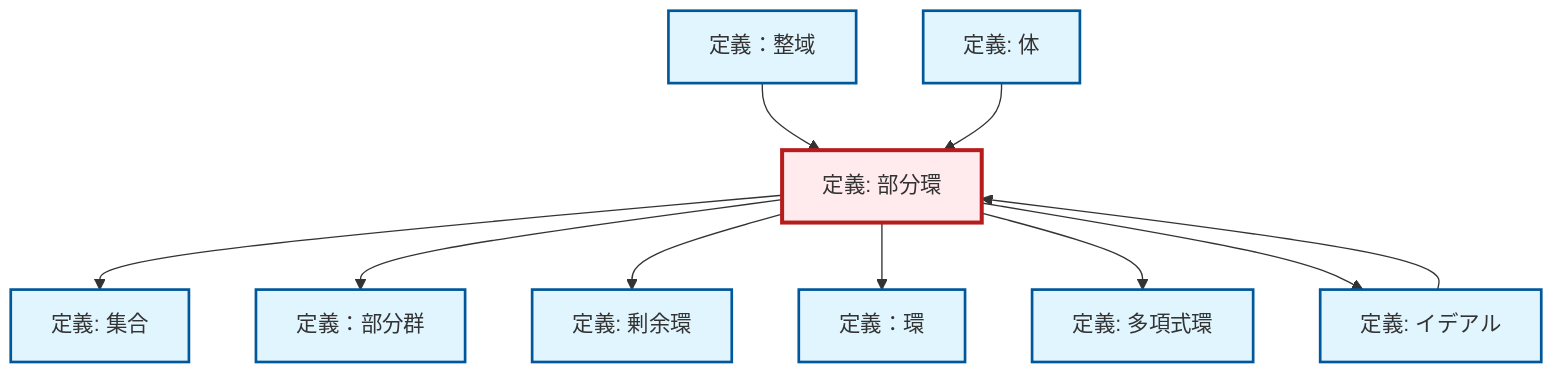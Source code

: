 graph TD
    classDef definition fill:#e1f5fe,stroke:#01579b,stroke-width:2px
    classDef theorem fill:#f3e5f5,stroke:#4a148c,stroke-width:2px
    classDef axiom fill:#fff3e0,stroke:#e65100,stroke-width:2px
    classDef example fill:#e8f5e9,stroke:#1b5e20,stroke-width:2px
    classDef current fill:#ffebee,stroke:#b71c1c,stroke-width:3px
    def-field["定義: 体"]:::definition
    def-subgroup["定義：部分群"]:::definition
    def-ring["定義：環"]:::definition
    def-subring["定義: 部分環"]:::definition
    def-set["定義: 集合"]:::definition
    def-ideal["定義: イデアル"]:::definition
    def-quotient-ring["定義: 剰余環"]:::definition
    def-integral-domain["定義：整域"]:::definition
    def-polynomial-ring["定義: 多項式環"]:::definition
    def-subring --> def-set
    def-subring --> def-subgroup
    def-integral-domain --> def-subring
    def-subring --> def-quotient-ring
    def-subring --> def-ring
    def-subring --> def-polynomial-ring
    def-ideal --> def-subring
    def-field --> def-subring
    def-subring --> def-ideal
    class def-subring current